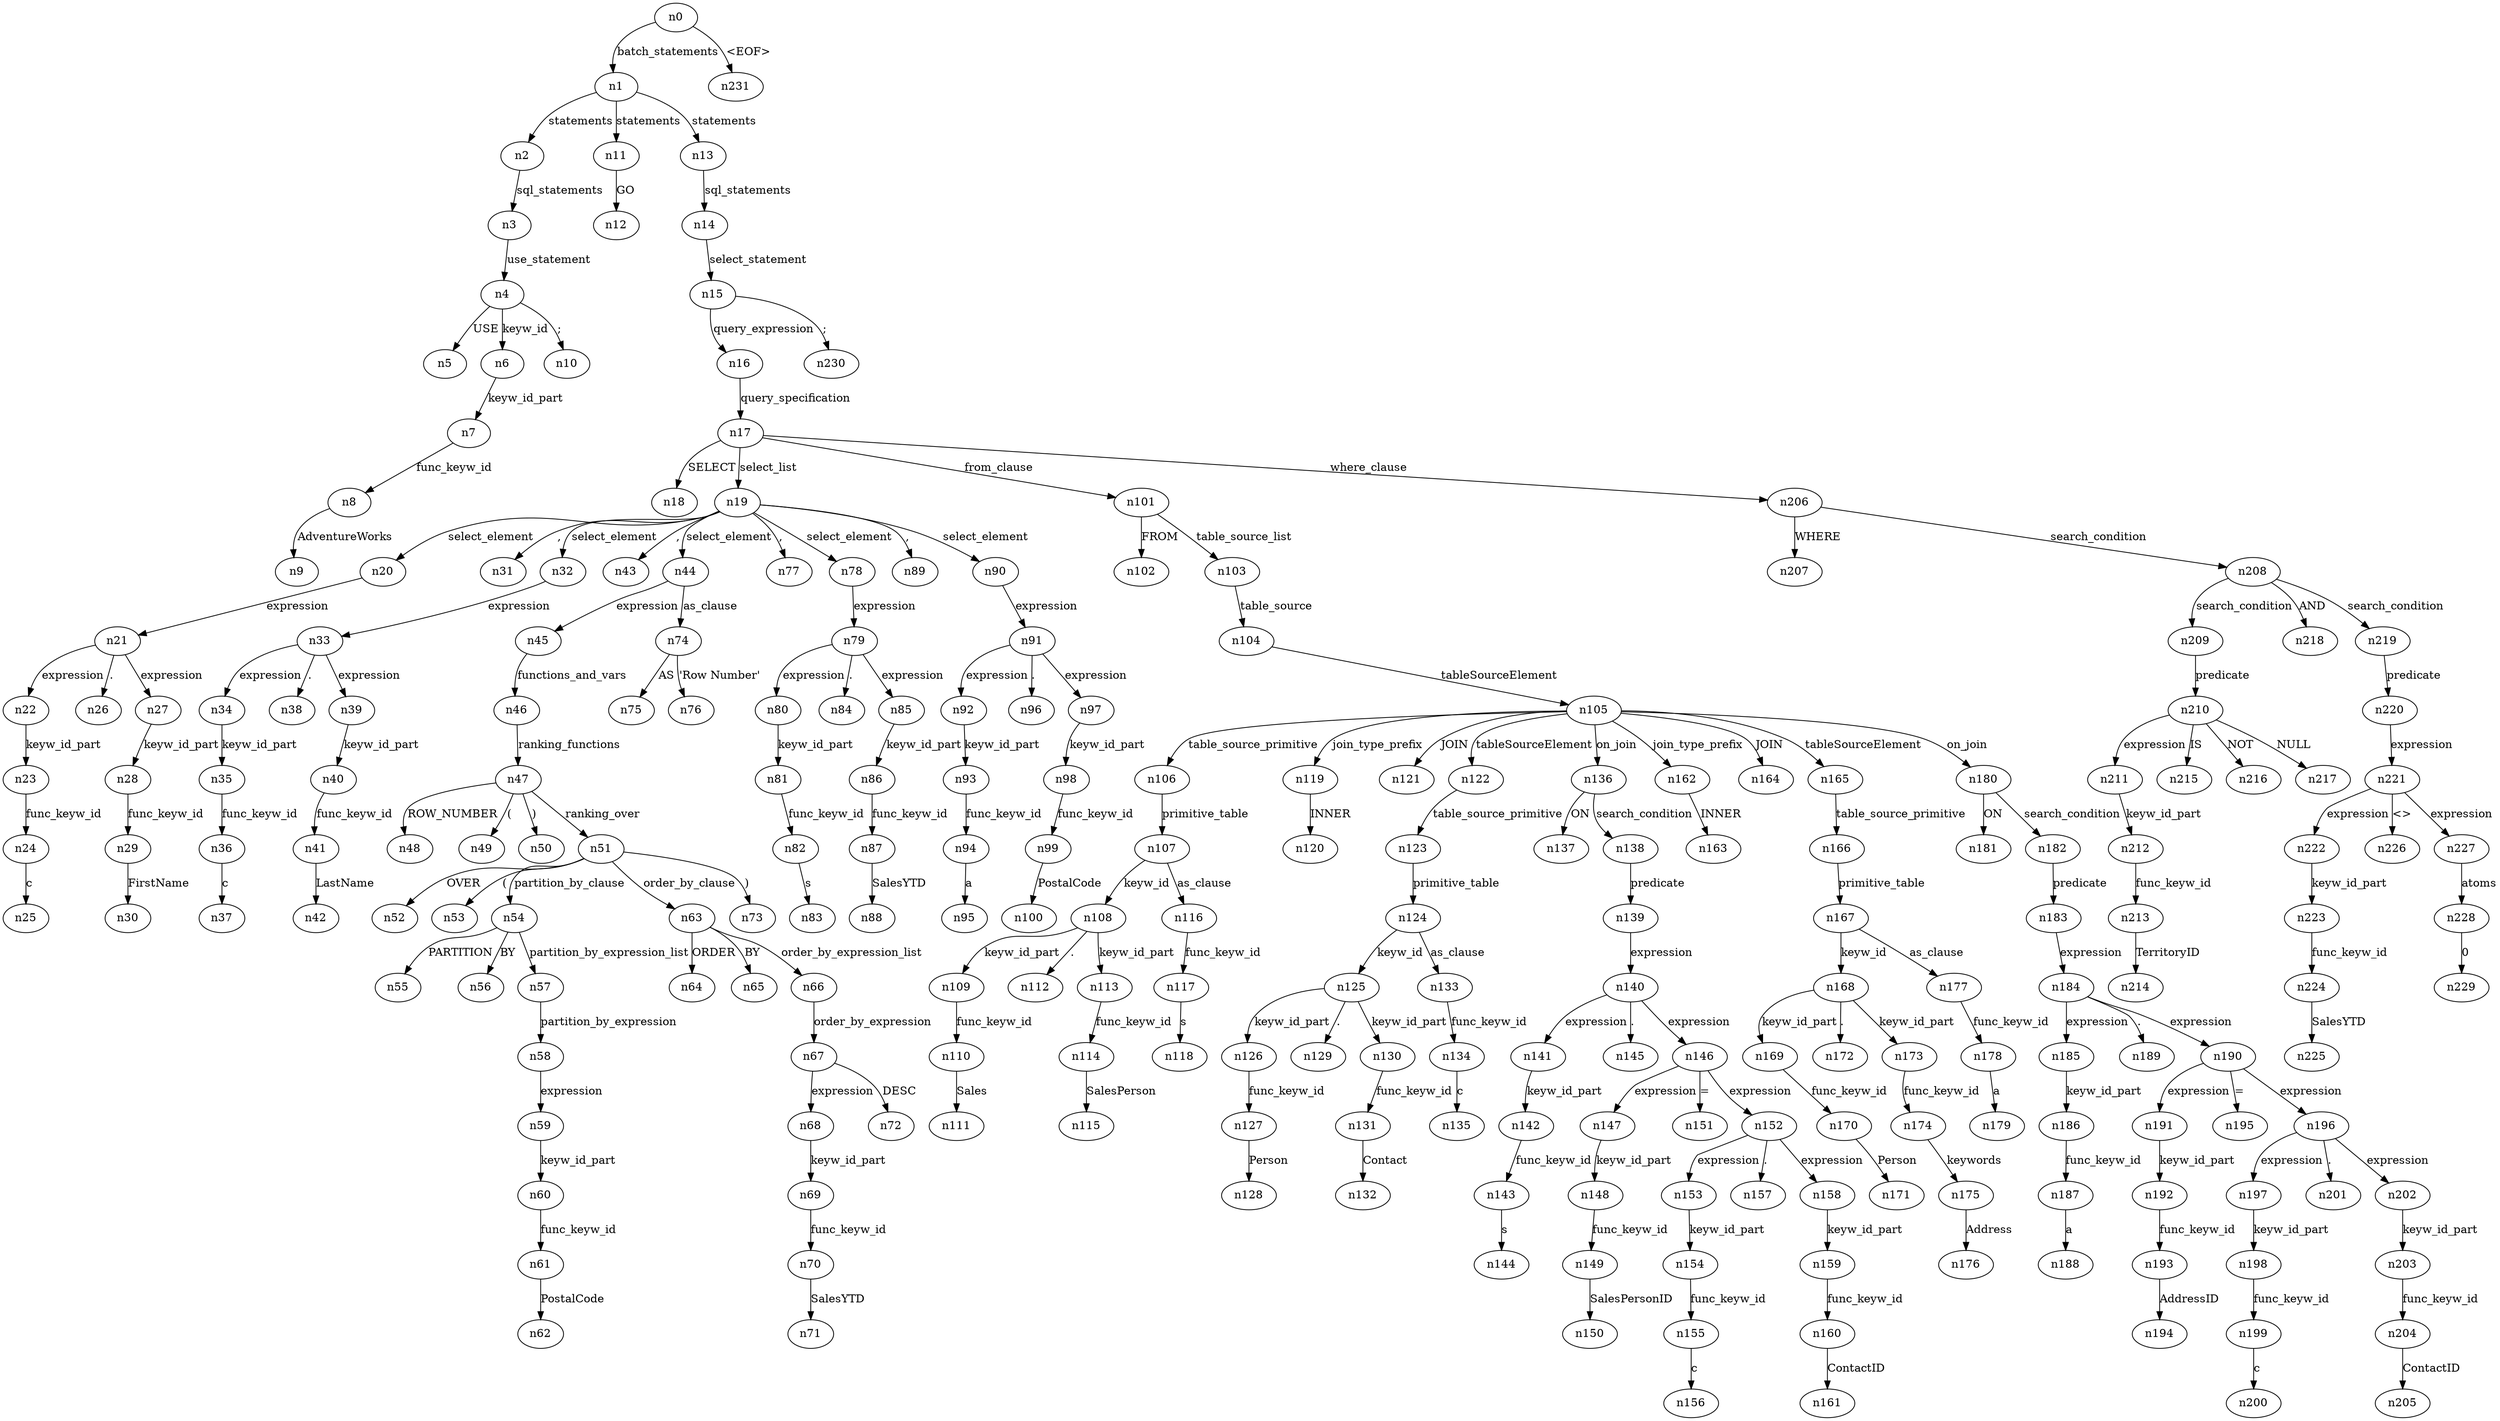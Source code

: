 digraph ParseTree {
  n0 -> n1 [label="batch_statements"];
  n1 -> n2 [label="statements"];
  n2 -> n3 [label="sql_statements"];
  n3 -> n4 [label="use_statement"];
  n4 -> n5 [label="USE"];
  n4 -> n6 [label="keyw_id"];
  n6 -> n7 [label="keyw_id_part"];
  n7 -> n8 [label="func_keyw_id"];
  n8 -> n9 [label="AdventureWorks"];
  n4 -> n10 [label=";"];
  n1 -> n11 [label="statements"];
  n11 -> n12 [label="GO"];
  n1 -> n13 [label="statements"];
  n13 -> n14 [label="sql_statements"];
  n14 -> n15 [label="select_statement"];
  n15 -> n16 [label="query_expression"];
  n16 -> n17 [label="query_specification"];
  n17 -> n18 [label="SELECT"];
  n17 -> n19 [label="select_list"];
  n19 -> n20 [label="select_element"];
  n20 -> n21 [label="expression"];
  n21 -> n22 [label="expression"];
  n22 -> n23 [label="keyw_id_part"];
  n23 -> n24 [label="func_keyw_id"];
  n24 -> n25 [label="c"];
  n21 -> n26 [label="."];
  n21 -> n27 [label="expression"];
  n27 -> n28 [label="keyw_id_part"];
  n28 -> n29 [label="func_keyw_id"];
  n29 -> n30 [label="FirstName"];
  n19 -> n31 [label=","];
  n19 -> n32 [label="select_element"];
  n32 -> n33 [label="expression"];
  n33 -> n34 [label="expression"];
  n34 -> n35 [label="keyw_id_part"];
  n35 -> n36 [label="func_keyw_id"];
  n36 -> n37 [label="c"];
  n33 -> n38 [label="."];
  n33 -> n39 [label="expression"];
  n39 -> n40 [label="keyw_id_part"];
  n40 -> n41 [label="func_keyw_id"];
  n41 -> n42 [label="LastName"];
  n19 -> n43 [label=","];
  n19 -> n44 [label="select_element"];
  n44 -> n45 [label="expression"];
  n45 -> n46 [label="functions_and_vars"];
  n46 -> n47 [label="ranking_functions"];
  n47 -> n48 [label="ROW_NUMBER"];
  n47 -> n49 [label="("];
  n47 -> n50 [label=")"];
  n47 -> n51 [label="ranking_over"];
  n51 -> n52 [label="OVER"];
  n51 -> n53 [label="("];
  n51 -> n54 [label="partition_by_clause"];
  n54 -> n55 [label="PARTITION"];
  n54 -> n56 [label="BY"];
  n54 -> n57 [label="partition_by_expression_list"];
  n57 -> n58 [label="partition_by_expression"];
  n58 -> n59 [label="expression"];
  n59 -> n60 [label="keyw_id_part"];
  n60 -> n61 [label="func_keyw_id"];
  n61 -> n62 [label="PostalCode"];
  n51 -> n63 [label="order_by_clause"];
  n63 -> n64 [label="ORDER"];
  n63 -> n65 [label="BY"];
  n63 -> n66 [label="order_by_expression_list"];
  n66 -> n67 [label="order_by_expression"];
  n67 -> n68 [label="expression"];
  n68 -> n69 [label="keyw_id_part"];
  n69 -> n70 [label="func_keyw_id"];
  n70 -> n71 [label="SalesYTD"];
  n67 -> n72 [label="DESC"];
  n51 -> n73 [label=")"];
  n44 -> n74 [label="as_clause"];
  n74 -> n75 [label="AS"];
  n74 -> n76 [label="'Row Number'"];
  n19 -> n77 [label=","];
  n19 -> n78 [label="select_element"];
  n78 -> n79 [label="expression"];
  n79 -> n80 [label="expression"];
  n80 -> n81 [label="keyw_id_part"];
  n81 -> n82 [label="func_keyw_id"];
  n82 -> n83 [label="s"];
  n79 -> n84 [label="."];
  n79 -> n85 [label="expression"];
  n85 -> n86 [label="keyw_id_part"];
  n86 -> n87 [label="func_keyw_id"];
  n87 -> n88 [label="SalesYTD"];
  n19 -> n89 [label=","];
  n19 -> n90 [label="select_element"];
  n90 -> n91 [label="expression"];
  n91 -> n92 [label="expression"];
  n92 -> n93 [label="keyw_id_part"];
  n93 -> n94 [label="func_keyw_id"];
  n94 -> n95 [label="a"];
  n91 -> n96 [label="."];
  n91 -> n97 [label="expression"];
  n97 -> n98 [label="keyw_id_part"];
  n98 -> n99 [label="func_keyw_id"];
  n99 -> n100 [label="PostalCode"];
  n17 -> n101 [label="from_clause"];
  n101 -> n102 [label="FROM"];
  n101 -> n103 [label="table_source_list"];
  n103 -> n104 [label="table_source"];
  n104 -> n105 [label="tableSourceElement"];
  n105 -> n106 [label="table_source_primitive"];
  n106 -> n107 [label="primitive_table"];
  n107 -> n108 [label="keyw_id"];
  n108 -> n109 [label="keyw_id_part"];
  n109 -> n110 [label="func_keyw_id"];
  n110 -> n111 [label="Sales"];
  n108 -> n112 [label="."];
  n108 -> n113 [label="keyw_id_part"];
  n113 -> n114 [label="func_keyw_id"];
  n114 -> n115 [label="SalesPerson"];
  n107 -> n116 [label="as_clause"];
  n116 -> n117 [label="func_keyw_id"];
  n117 -> n118 [label="s"];
  n105 -> n119 [label="join_type_prefix"];
  n119 -> n120 [label="INNER"];
  n105 -> n121 [label="JOIN"];
  n105 -> n122 [label="tableSourceElement"];
  n122 -> n123 [label="table_source_primitive"];
  n123 -> n124 [label="primitive_table"];
  n124 -> n125 [label="keyw_id"];
  n125 -> n126 [label="keyw_id_part"];
  n126 -> n127 [label="func_keyw_id"];
  n127 -> n128 [label="Person"];
  n125 -> n129 [label="."];
  n125 -> n130 [label="keyw_id_part"];
  n130 -> n131 [label="func_keyw_id"];
  n131 -> n132 [label="Contact"];
  n124 -> n133 [label="as_clause"];
  n133 -> n134 [label="func_keyw_id"];
  n134 -> n135 [label="c"];
  n105 -> n136 [label="on_join"];
  n136 -> n137 [label="ON"];
  n136 -> n138 [label="search_condition"];
  n138 -> n139 [label="predicate"];
  n139 -> n140 [label="expression"];
  n140 -> n141 [label="expression"];
  n141 -> n142 [label="keyw_id_part"];
  n142 -> n143 [label="func_keyw_id"];
  n143 -> n144 [label="s"];
  n140 -> n145 [label="."];
  n140 -> n146 [label="expression"];
  n146 -> n147 [label="expression"];
  n147 -> n148 [label="keyw_id_part"];
  n148 -> n149 [label="func_keyw_id"];
  n149 -> n150 [label="SalesPersonID"];
  n146 -> n151 [label="="];
  n146 -> n152 [label="expression"];
  n152 -> n153 [label="expression"];
  n153 -> n154 [label="keyw_id_part"];
  n154 -> n155 [label="func_keyw_id"];
  n155 -> n156 [label="c"];
  n152 -> n157 [label="."];
  n152 -> n158 [label="expression"];
  n158 -> n159 [label="keyw_id_part"];
  n159 -> n160 [label="func_keyw_id"];
  n160 -> n161 [label="ContactID"];
  n105 -> n162 [label="join_type_prefix"];
  n162 -> n163 [label="INNER"];
  n105 -> n164 [label="JOIN"];
  n105 -> n165 [label="tableSourceElement"];
  n165 -> n166 [label="table_source_primitive"];
  n166 -> n167 [label="primitive_table"];
  n167 -> n168 [label="keyw_id"];
  n168 -> n169 [label="keyw_id_part"];
  n169 -> n170 [label="func_keyw_id"];
  n170 -> n171 [label="Person"];
  n168 -> n172 [label="."];
  n168 -> n173 [label="keyw_id_part"];
  n173 -> n174 [label="func_keyw_id"];
  n174 -> n175 [label="keywords"];
  n175 -> n176 [label="Address"];
  n167 -> n177 [label="as_clause"];
  n177 -> n178 [label="func_keyw_id"];
  n178 -> n179 [label="a"];
  n105 -> n180 [label="on_join"];
  n180 -> n181 [label="ON"];
  n180 -> n182 [label="search_condition"];
  n182 -> n183 [label="predicate"];
  n183 -> n184 [label="expression"];
  n184 -> n185 [label="expression"];
  n185 -> n186 [label="keyw_id_part"];
  n186 -> n187 [label="func_keyw_id"];
  n187 -> n188 [label="a"];
  n184 -> n189 [label="."];
  n184 -> n190 [label="expression"];
  n190 -> n191 [label="expression"];
  n191 -> n192 [label="keyw_id_part"];
  n192 -> n193 [label="func_keyw_id"];
  n193 -> n194 [label="AddressID"];
  n190 -> n195 [label="="];
  n190 -> n196 [label="expression"];
  n196 -> n197 [label="expression"];
  n197 -> n198 [label="keyw_id_part"];
  n198 -> n199 [label="func_keyw_id"];
  n199 -> n200 [label="c"];
  n196 -> n201 [label="."];
  n196 -> n202 [label="expression"];
  n202 -> n203 [label="keyw_id_part"];
  n203 -> n204 [label="func_keyw_id"];
  n204 -> n205 [label="ContactID"];
  n17 -> n206 [label="where_clause"];
  n206 -> n207 [label="WHERE"];
  n206 -> n208 [label="search_condition"];
  n208 -> n209 [label="search_condition"];
  n209 -> n210 [label="predicate"];
  n210 -> n211 [label="expression"];
  n211 -> n212 [label="keyw_id_part"];
  n212 -> n213 [label="func_keyw_id"];
  n213 -> n214 [label="TerritoryID"];
  n210 -> n215 [label="IS"];
  n210 -> n216 [label="NOT"];
  n210 -> n217 [label="NULL"];
  n208 -> n218 [label="AND"];
  n208 -> n219 [label="search_condition"];
  n219 -> n220 [label="predicate"];
  n220 -> n221 [label="expression"];
  n221 -> n222 [label="expression"];
  n222 -> n223 [label="keyw_id_part"];
  n223 -> n224 [label="func_keyw_id"];
  n224 -> n225 [label="SalesYTD"];
  n221 -> n226 [label="<>"];
  n221 -> n227 [label="expression"];
  n227 -> n228 [label="atoms"];
  n228 -> n229 [label="0"];
  n15 -> n230 [label=";"];
  n0 -> n231 [label="<EOF>"];
}